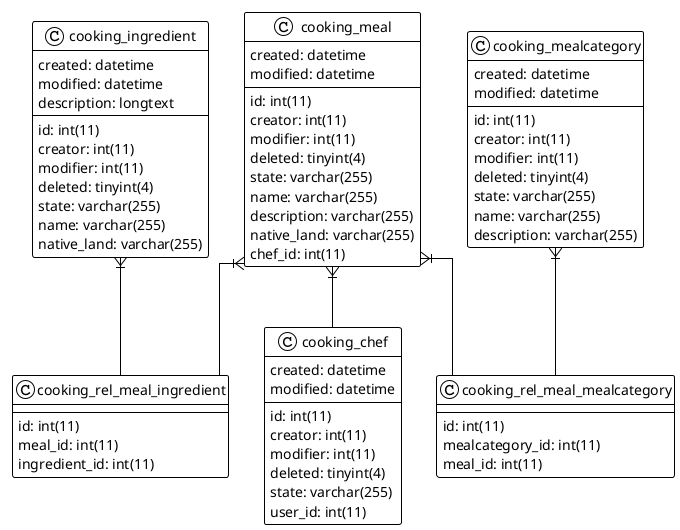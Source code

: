 @startuml

!theme plain
top to bottom direction
skinparam linetype ortho

class cooking_chef {
   id: int(11)
   creator: int(11)
   created: datetime
   modifier: int(11)
   modified: datetime
   deleted: tinyint(4)
   state: varchar(255)
   user_id: int(11)
}
class cooking_ingredient {
   id: int(11)
   creator: int(11)
   created: datetime
   modifier: int(11)
   modified: datetime
   deleted: tinyint(4)
   state: varchar(255)
   name: varchar(255)
   description: longtext
   native_land: varchar(255)
}
class cooking_meal {
   id: int(11)
   creator: int(11)
   created: datetime
   modifier: int(11)
   modified: datetime
   deleted: tinyint(4)
   state: varchar(255)
   name: varchar(255)
   description: varchar(255)
   native_land: varchar(255)
   chef_id: int(11)
}
class cooking_mealcategory {
   id: int(11)
   creator: int(11)
   created: datetime
   modifier: int(11)
   modified: datetime
   deleted: tinyint(4)
   state: varchar(255)
   name: varchar(255)
   description: varchar(255)
}
class cooking_rel_meal_ingredient {
   id: int(11)
   meal_id: int(11)
   ingredient_id: int(11)
}
class cooking_rel_meal_mealcategory {
   id: int(11)
   mealcategory_id: int(11)
   meal_id: int(11)
}

cooking_meal }|-- cooking_chef
cooking_meal }|-- cooking_rel_meal_ingredient
cooking_ingredient }|-- cooking_rel_meal_ingredient
cooking_mealcategory }|-- cooking_rel_meal_mealcategory
cooking_meal }|-- cooking_rel_meal_mealcategory


@enduml
